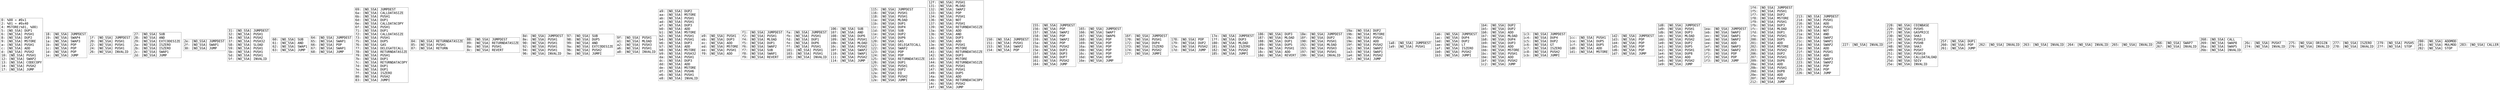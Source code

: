 digraph "graph.cfg.gv" {
	subgraph global {
		node [fontname=Courier fontsize=30.0 rank=same shape=box]
		block_0 [label="0: %00 = #0x1\l2: %01 = #0x40\l4: MSTORE(%01, %00)\l5: [NO_SSA] DUP1\l6: [NO_SSA] PUSH1\l8: [NO_SSA] DUP2\l9: [NO_SSA] MSTORE\la: [NO_SSA] PUSH1\lc: [NO_SSA] ADD\ld: [NO_SSA] PUSH2\l10: [NO_SSA] PUSH1\l12: [NO_SSA] SWAP2\l13: [NO_SSA] CODECOPY\l14: [NO_SSA] PUSH2\l17: [NO_SSA] JUMP\l"]
		block_18 [label="18: [NO_SSA] JUMPDEST\l19: [NO_SSA] SWAP4\l1a: [NO_SSA] SWAP3\l1b: [NO_SSA] POP\l1c: [NO_SSA] POP\l1d: [NO_SSA] POP\l1e: [NO_SSA] JUMP\l"]
		block_1f [label="1f: [NO_SSA] JUMPDEST\l20: [NO_SSA] PUSH1\l22: [NO_SSA] PUSH1\l24: [NO_SSA] PUSH1\l26: [NO_SSA] INVALID\l"]
		block_27 [label="27: [NO_SSA] SUB\l28: [NO_SSA] AND\l29: [NO_SSA] EXTCODESIZE\l2a: [NO_SSA] ISZERO\l2b: [NO_SSA] ISZERO\l2c: [NO_SSA] SWAP1\l2d: [NO_SSA] JUMP\l"]
		block_2e [label="2e: [NO_SSA] JUMPDEST\l2f: [NO_SSA] SWAP1\l30: [NO_SSA] JUMP\l"]
		block_31 [label="31: [NO_SSA] JUMPDEST\l32: [NO_SSA] PUSH1\l34: [NO_SSA] PUSH2\l37: [NO_SSA] PUSH32\l58: [NO_SSA] SLOAD\l59: [NO_SSA] PUSH1\l5b: [NO_SSA] PUSH1\l5d: [NO_SSA] PUSH1\l5f: [NO_SSA] INVALID\l"]
		block_60 [label="60: [NO_SSA] SUB\l61: [NO_SSA] AND\l62: [NO_SSA] SWAP1\l63: [NO_SSA] JUMP\l"]
		block_64 [label="64: [NO_SSA] JUMPDEST\l65: [NO_SSA] SWAP1\l66: [NO_SSA] POP\l67: [NO_SSA] SWAP1\l68: [NO_SSA] JUMP\l"]
		block_69 [label="69: [NO_SSA] JUMPDEST\l6a: [NO_SSA] CALLDATASIZE\l6b: [NO_SSA] PUSH1\l6d: [NO_SSA] DUP1\l6e: [NO_SSA] CALLDATACOPY\l6f: [NO_SSA] PUSH1\l71: [NO_SSA] DUP1\l72: [NO_SSA] CALLDATASIZE\l73: [NO_SSA] PUSH1\l75: [NO_SSA] DUP5\l76: [NO_SSA] GAS\l77: [NO_SSA] DELEGATECALL\l78: [NO_SSA] RETURNDATASIZE\l79: [NO_SSA] PUSH1\l7b: [NO_SSA] DUP1\l7c: [NO_SSA] RETURNDATACOPY\l7d: [NO_SSA] DUP1\l7e: [NO_SSA] DUP1\l7f: [NO_SSA] ISZERO\l80: [NO_SSA] PUSH2\l83: [NO_SSA] JUMPI\l"]
		block_84 [label="84: [NO_SSA] RETURNDATASIZE\l85: [NO_SSA] PUSH1\l87: [NO_SSA] RETURN\l"]
		block_88 [label="88: [NO_SSA] JUMPDEST\l89: [NO_SSA] RETURNDATASIZE\l8a: [NO_SSA] PUSH1\l8c: [NO_SSA] REVERT\l"]
		block_8d [label="8d: [NO_SSA] JUMPDEST\l8e: [NO_SSA] PUSH1\l90: [NO_SSA] PUSH1\l92: [NO_SSA] PUSH1\l94: [NO_SSA] PUSH1\l96: [NO_SSA] INVALID\l"]
		block_97 [label="97: [NO_SSA] SUB\l98: [NO_SSA] DUP5\l99: [NO_SSA] AND\l9a: [NO_SSA] EXTCODESIZE\l9b: [NO_SSA] PUSH2\l9e: [NO_SSA] JUMPI\l"]
		block_9f [label="9f: [NO_SSA] PUSH1\la1: [NO_SSA] MLOAD\la2: [NO_SSA] PUSH3\la6: [NO_SSA] PUSH1\la8: [NO_SSA] INVALID\l"]
		block_a9 [label="a9: [NO_SSA] DUP2\laa: [NO_SSA] MSTORE\lab: [NO_SSA] PUSH1\lad: [NO_SSA] PUSH1\laf: [NO_SSA] DUP3\lb0: [NO_SSA] ADD\lb1: [NO_SSA] MSTORE\lb2: [NO_SSA] PUSH1\lb4: [NO_SSA] PUSH1\lb6: [NO_SSA] DUP3\lb7: [NO_SSA] ADD\lb8: [NO_SSA] MSTORE\lb9: [NO_SSA] PUSH32\lda: [NO_SSA] PUSH1\ldc: [NO_SSA] DUP3\ldd: [NO_SSA] ADD\lde: [NO_SSA] MSTORE\ldf: [NO_SSA] PUSH6\le6: [NO_SSA] PUSH1\le8: [NO_SSA] INVALID\l"]
		block_e9 [label="e9: [NO_SSA] PUSH1\leb: [NO_SSA] DUP3\lec: [NO_SSA] ADD\led: [NO_SSA] MSTORE\lee: [NO_SSA] PUSH1\lf0: [NO_SSA] ADD\l"]
		block_f1 [label="f1: [NO_SSA] JUMPDEST\lf2: [NO_SSA] PUSH1\lf4: [NO_SSA] MLOAD\lf5: [NO_SSA] DUP1\lf6: [NO_SSA] SWAP2\lf7: [NO_SSA] SUB\lf8: [NO_SSA] SWAP1\lf9: [NO_SSA] REVERT\l"]
		block_fa [label="fa: [NO_SSA] JUMPDEST\lfb: [NO_SSA] PUSH1\lfd: [NO_SSA] DUP1\lfe: [NO_SSA] DUP6\lff: [NO_SSA] PUSH1\l101: [NO_SSA] PUSH1\l103: [NO_SSA] PUSH1\l105: [NO_SSA] INVALID\l"]
		block_106 [label="106: [NO_SSA] SUB\l107: [NO_SSA] AND\l108: [NO_SSA] DUP6\l109: [NO_SSA] PUSH1\l10b: [NO_SSA] MLOAD\l10c: [NO_SSA] PUSH2\l10f: [NO_SSA] SWAP2\l110: [NO_SSA] SWAP1\l111: [NO_SSA] PUSH2\l114: [NO_SSA] JUMP\l"]
		block_115 [label="115: [NO_SSA] JUMPDEST\l116: [NO_SSA] PUSH1\l118: [NO_SSA] PUSH1\l11a: [NO_SSA] MLOAD\l11b: [NO_SSA] DUP1\l11c: [NO_SSA] DUP4\l11d: [NO_SSA] SUB\l11e: [NO_SSA] DUP2\l11f: [NO_SSA] DUP6\l120: [NO_SSA] GAS\l121: [NO_SSA] DELEGATECALL\l122: [NO_SSA] SWAP2\l123: [NO_SSA] POP\l124: [NO_SSA] POP\l125: [NO_SSA] RETURNDATASIZE\l126: [NO_SSA] DUP1\l127: [NO_SSA] PUSH1\l129: [NO_SSA] DUP2\l12a: [NO_SSA] EQ\l12b: [NO_SSA] PUSH2\l12e: [NO_SSA] JUMPI\l"]
		block_12f [label="12f: [NO_SSA] PUSH1\l131: [NO_SSA] MLOAD\l132: [NO_SSA] SWAP2\l133: [NO_SSA] POP\l134: [NO_SSA] PUSH1\l136: [NO_SSA] NOT\l137: [NO_SSA] PUSH1\l139: [NO_SSA] RETURNDATASIZE\l13a: [NO_SSA] ADD\l13b: [NO_SSA] AND\l13c: [NO_SSA] DUP3\l13d: [NO_SSA] ADD\l13e: [NO_SSA] PUSH1\l140: [NO_SSA] MSTORE\l141: [NO_SSA] RETURNDATASIZE\l142: [NO_SSA] DUP3\l143: [NO_SSA] MSTORE\l144: [NO_SSA] RETURNDATASIZE\l145: [NO_SSA] PUSH1\l147: [NO_SSA] PUSH1\l149: [NO_SSA] DUP5\l14a: [NO_SSA] ADD\l14b: [NO_SSA] RETURNDATACOPY\l14c: [NO_SSA] PUSH2\l14f: [NO_SSA] JUMP\l"]
		block_150 [label="150: [NO_SSA] JUMPDEST\l151: [NO_SSA] PUSH1\l153: [NO_SSA] SWAP2\l154: [NO_SSA] POP\l"]
		block_155 [label="155: [NO_SSA] JUMPDEST\l156: [NO_SSA] POP\l157: [NO_SSA] SWAP2\l158: [NO_SSA] POP\l159: [NO_SSA] SWAP2\l15a: [NO_SSA] POP\l15b: [NO_SSA] PUSH2\l15e: [NO_SSA] DUP3\l15f: [NO_SSA] DUP3\l160: [NO_SSA] DUP7\l161: [NO_SSA] PUSH2\l164: [NO_SSA] JUMP\l"]
		block_165 [label="165: [NO_SSA] JUMPDEST\l166: [NO_SSA] SWAP7\l167: [NO_SSA] SWAP6\l168: [NO_SSA] POP\l169: [NO_SSA] POP\l16a: [NO_SSA] POP\l16b: [NO_SSA] POP\l16c: [NO_SSA] POP\l16d: [NO_SSA] POP\l16e: [NO_SSA] JUMP\l"]
		block_16f [label="16f: [NO_SSA] JUMPDEST\l170: [NO_SSA] PUSH1\l172: [NO_SSA] DUP4\l173: [NO_SSA] ISZERO\l174: [NO_SSA] PUSH2\l177: [NO_SSA] JUMPI\l"]
		block_178 [label="178: [NO_SSA] POP\l179: [NO_SSA] DUP2\l17a: [NO_SSA] PUSH2\l17d: [NO_SSA] JUMP\l"]
		block_17e [label="17e: [NO_SSA] JUMPDEST\l17f: [NO_SSA] DUP3\l180: [NO_SSA] MLOAD\l181: [NO_SSA] ISZERO\l182: [NO_SSA] PUSH2\l185: [NO_SSA] JUMPI\l"]
		block_186 [label="186: [NO_SSA] DUP3\l187: [NO_SSA] MLOAD\l188: [NO_SSA] DUP1\l189: [NO_SSA] DUP5\l18a: [NO_SSA] PUSH1\l18c: [NO_SSA] ADD\l18d: [NO_SSA] REVERT\l"]
		block_18e [label="18e: [NO_SSA] JUMPDEST\l18f: [NO_SSA] DUP2\l190: [NO_SSA] PUSH1\l192: [NO_SSA] MLOAD\l193: [NO_SSA] PUSH3\l197: [NO_SSA] PUSH1\l199: [NO_SSA] INVALID\l"]
		block_19a [label="19a: [NO_SSA] DUP2\l19b: [NO_SSA] MSTORE\l19c: [NO_SSA] PUSH1\l19e: [NO_SSA] ADD\l19f: [NO_SSA] PUSH2\l1a2: [NO_SSA] SWAP2\l1a3: [NO_SSA] SWAP1\l1a4: [NO_SSA] PUSH2\l1a7: [NO_SSA] JUMP\l"]
		block_1a8 [label="1a8: [NO_SSA] JUMPDEST\l1a9: [NO_SSA] PUSH1\l"]
		block_1ab [label="1ab: [NO_SSA] JUMPDEST\l1ac: [NO_SSA] DUP4\l1ad: [NO_SSA] DUP2\l1ae: [NO_SSA] LT\l1af: [NO_SSA] ISZERO\l1b0: [NO_SSA] PUSH2\l1b3: [NO_SSA] JUMPI\l"]
		block_1b4 [label="1b4: [NO_SSA] DUP2\l1b5: [NO_SSA] DUP2\l1b6: [NO_SSA] ADD\l1b7: [NO_SSA] MLOAD\l1b8: [NO_SSA] DUP4\l1b9: [NO_SSA] DUP3\l1ba: [NO_SSA] ADD\l1bb: [NO_SSA] MSTORE\l1bc: [NO_SSA] PUSH1\l1be: [NO_SSA] ADD\l1bf: [NO_SSA] PUSH2\l1c2: [NO_SSA] JUMP\l"]
		block_1c3 [label="1c3: [NO_SSA] JUMPDEST\l1c4: [NO_SSA] DUP4\l1c5: [NO_SSA] DUP2\l1c6: [NO_SSA] GT\l1c7: [NO_SSA] ISZERO\l1c8: [NO_SSA] PUSH2\l1cb: [NO_SSA] JUMPI\l"]
		block_1cc [label="1cc: [NO_SSA] PUSH1\l1ce: [NO_SSA] DUP5\l1cf: [NO_SSA] DUP5\l1d0: [NO_SSA] ADD\l1d1: [NO_SSA] MSTORE\l"]
		block_1d2 [label="1d2: [NO_SSA] JUMPDEST\l1d3: [NO_SSA] POP\l1d4: [NO_SSA] POP\l1d5: [NO_SSA] POP\l1d6: [NO_SSA] POP\l1d7: [NO_SSA] JUMP\l"]
		block_1d8 [label="1d8: [NO_SSA] JUMPDEST\l1d9: [NO_SSA] PUSH1\l1db: [NO_SSA] DUP3\l1dc: [NO_SSA] MLOAD\l1dd: [NO_SSA] PUSH2\l1e0: [NO_SSA] DUP2\l1e1: [NO_SSA] DUP5\l1e2: [NO_SSA] PUSH1\l1e4: [NO_SSA] DUP8\l1e5: [NO_SSA] ADD\l1e6: [NO_SSA] PUSH2\l1e9: [NO_SSA] JUMP\l"]
		block_1ea [label="1ea: [NO_SSA] JUMPDEST\l1eb: [NO_SSA] SWAP2\l1ec: [NO_SSA] SWAP1\l1ed: [NO_SSA] SWAP2\l1ee: [NO_SSA] ADD\l1ef: [NO_SSA] SWAP3\l1f0: [NO_SSA] SWAP2\l1f1: [NO_SSA] POP\l1f2: [NO_SSA] POP\l1f3: [NO_SSA] JUMP\l"]
		block_1f4 [label="1f4: [NO_SSA] JUMPDEST\l1f5: [NO_SSA] PUSH1\l1f7: [NO_SSA] DUP2\l1f8: [NO_SSA] MSTORE\l1f9: [NO_SSA] PUSH1\l1fb: [NO_SSA] DUP3\l1fc: [NO_SSA] MLOAD\l1fd: [NO_SSA] DUP1\l1fe: [NO_SSA] PUSH1\l200: [NO_SSA] DUP5\l201: [NO_SSA] ADD\l202: [NO_SSA] MSTORE\l203: [NO_SSA] PUSH2\l206: [NO_SSA] DUP2\l207: [NO_SSA] PUSH1\l209: [NO_SSA] DUP6\l20a: [NO_SSA] ADD\l20b: [NO_SSA] PUSH1\l20d: [NO_SSA] DUP8\l20e: [NO_SSA] ADD\l20f: [NO_SSA] PUSH2\l212: [NO_SSA] JUMP\l"]
		block_213 [label="213: [NO_SSA] JUMPDEST\l214: [NO_SSA] PUSH1\l216: [NO_SSA] ADD\l217: [NO_SSA] PUSH1\l219: [NO_SSA] NOT\l21a: [NO_SSA] AND\l21b: [NO_SSA] SWAP2\l21c: [NO_SSA] SWAP1\l21d: [NO_SSA] SWAP2\l21e: [NO_SSA] ADD\l21f: [NO_SSA] PUSH1\l221: [NO_SSA] ADD\l222: [NO_SSA] SWAP3\l223: [NO_SSA] SWAP2\l224: [NO_SSA] POP\l225: [NO_SSA] POP\l226: [NO_SSA] JUMP\l"]
		block_227 [label="227: [NO_SSA] INVALID\l"]
		block_228 [label="228: [NO_SSA] COINBASE\l229: [NO_SSA] PUSH5\l22f: [NO_SSA] GASPRICE\l230: [NO_SSA] SHA3\l231: [NO_SSA] PUSH13\l23f: [NO_SSA] PUSH8\l248: [NO_SSA] SHA3\l249: [NO_SSA] PUSH7\l251: [NO_SSA] PUSH10\l25c: [NO_SSA] CALLDATALOAD\l25d: [NO_SSA] SDIV\l25e: [NO_SSA] INVALID\l"]
		block_25f [label="25f: [NO_SSA] DUP1\l260: [NO_SSA] POP\l261: [NO_SSA] JUMP\l"]
		block_262 [label="262: [NO_SSA] INVALID\l"]
		block_263 [label="263: [NO_SSA] INVALID\l"]
		block_264 [label="264: [NO_SSA] INVALID\l"]
		block_265 [label="265: [NO_SSA] INVALID\l"]
		block_266 [label="266: [NO_SSA] SWAP7\l267: [NO_SSA] INVALID\l"]
		block_268 [label="268: [NO_SSA] CALL\l269: [NO_SSA] SWAP8\l26a: [NO_SSA] SWAP5\l26b: [NO_SSA] INVALID\l"]
		block_26c [label="26c: [NO_SSA] PUSH7\l274: [NO_SSA] INVALID\l"]
		block_275 [label="275: [NO_SSA] ORIGIN\l276: [NO_SSA] INVALID\l"]
		block_277 [label="277: [NO_SSA] ISZERO\l278: [NO_SSA] INVALID\l"]
		block_279 [label="279: [NO_SSA] PUSH5\l27f: [NO_SSA] STOP\l"]
		block_280 [label="280: [NO_SSA] ADDMOD\l281: [NO_SSA] MULMOD\l282: [NO_SSA] STOP\l"]
		block_283 [label="283: [NO_SSA] CALLER\l"]
	}
}
